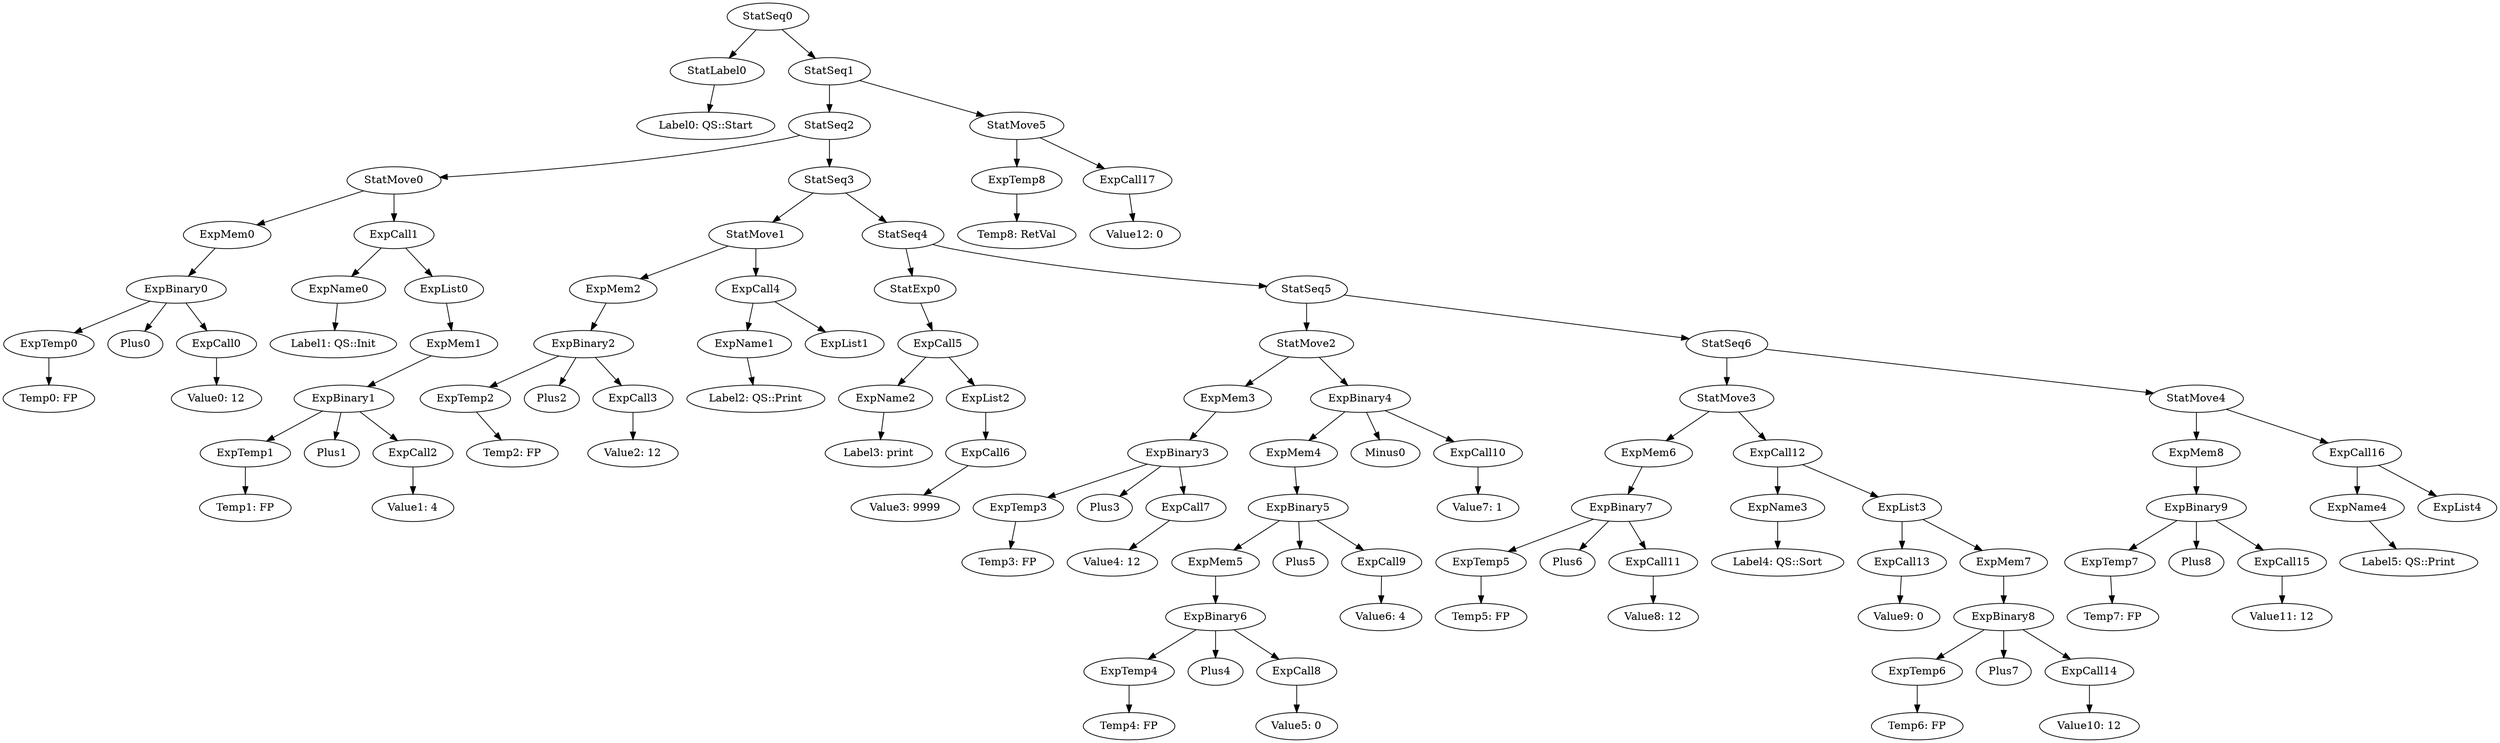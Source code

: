 digraph {
	ordering = out;
	ExpCall17 -> "Value12: 0";
	StatMove5 -> ExpTemp8;
	StatMove5 -> ExpCall17;
	ExpCall16 -> ExpName4;
	ExpCall16 -> ExpList4;
	StatMove4 -> ExpMem8;
	StatMove4 -> ExpCall16;
	StatSeq1 -> StatSeq2;
	StatSeq1 -> StatMove5;
	ExpMem8 -> ExpBinary9;
	ExpBinary9 -> ExpTemp7;
	ExpBinary9 -> Plus8;
	ExpBinary9 -> ExpCall15;
	StatSeq6 -> StatMove3;
	StatSeq6 -> StatMove4;
	ExpCall14 -> "Value10: 12";
	ExpBinary8 -> ExpTemp6;
	ExpBinary8 -> Plus7;
	ExpBinary8 -> ExpCall14;
	ExpTemp6 -> "Temp6: FP";
	ExpList3 -> ExpCall13;
	ExpList3 -> ExpMem7;
	ExpCall12 -> ExpName3;
	ExpCall12 -> ExpList3;
	ExpName3 -> "Label4: QS::Sort";
	StatMove3 -> ExpMem6;
	StatMove3 -> ExpCall12;
	ExpMem6 -> ExpBinary7;
	ExpCall11 -> "Value8: 12";
	ExpCall4 -> ExpName1;
	ExpCall4 -> ExpList1;
	ExpCall5 -> ExpName2;
	ExpCall5 -> ExpList2;
	ExpName1 -> "Label2: QS::Print";
	StatMove1 -> ExpMem2;
	StatMove1 -> ExpCall4;
	StatSeq5 -> StatMove2;
	StatSeq5 -> StatSeq6;
	ExpTemp2 -> "Temp2: FP";
	StatSeq2 -> StatMove0;
	StatSeq2 -> StatSeq3;
	ExpMem1 -> ExpBinary1;
	ExpBinary0 -> ExpTemp0;
	ExpBinary0 -> Plus0;
	ExpBinary0 -> ExpCall0;
	ExpName4 -> "Label5: QS::Print";
	ExpMem4 -> ExpBinary5;
	ExpCall2 -> "Value1: 4";
	ExpCall7 -> "Value4: 12";
	StatMove0 -> ExpMem0;
	StatMove0 -> ExpCall1;
	ExpList0 -> ExpMem1;
	ExpCall1 -> ExpName0;
	ExpCall1 -> ExpList0;
	ExpMem2 -> ExpBinary2;
	ExpCall0 -> "Value0: 12";
	StatSeq4 -> StatExp0;
	StatSeq4 -> StatSeq5;
	ExpTemp7 -> "Temp7: FP";
	ExpTemp0 -> "Temp0: FP";
	StatExp0 -> ExpCall5;
	StatSeq0 -> StatLabel0;
	StatSeq0 -> StatSeq1;
	ExpTemp1 -> "Temp1: FP";
	ExpName2 -> "Label3: print";
	ExpTemp5 -> "Temp5: FP";
	ExpTemp8 -> "Temp8: RetVal";
	ExpCall13 -> "Value9: 0";
	ExpBinary7 -> ExpTemp5;
	ExpBinary7 -> Plus6;
	ExpBinary7 -> ExpCall11;
	ExpMem5 -> ExpBinary6;
	StatLabel0 -> "Label0: QS::Start";
	ExpBinary2 -> ExpTemp2;
	ExpBinary2 -> Plus2;
	ExpBinary2 -> ExpCall3;
	ExpCall3 -> "Value2: 12";
	ExpBinary1 -> ExpTemp1;
	ExpBinary1 -> Plus1;
	ExpBinary1 -> ExpCall2;
	ExpCall8 -> "Value5: 0";
	ExpMem0 -> ExpBinary0;
	ExpBinary6 -> ExpTemp4;
	ExpBinary6 -> Plus4;
	ExpBinary6 -> ExpCall8;
	ExpName0 -> "Label1: QS::Init";
	ExpMem7 -> ExpBinary8;
	StatSeq3 -> StatMove1;
	StatSeq3 -> StatSeq4;
	ExpCall6 -> "Value3: 9999";
	ExpBinary4 -> ExpMem4;
	ExpBinary4 -> Minus0;
	ExpBinary4 -> ExpCall10;
	ExpCall15 -> "Value11: 12";
	ExpList2 -> ExpCall6;
	ExpTemp3 -> "Temp3: FP";
	ExpCall10 -> "Value7: 1";
	ExpBinary3 -> ExpTemp3;
	ExpBinary3 -> Plus3;
	ExpBinary3 -> ExpCall7;
	ExpMem3 -> ExpBinary3;
	ExpCall9 -> "Value6: 4";
	StatMove2 -> ExpMem3;
	StatMove2 -> ExpBinary4;
	ExpTemp4 -> "Temp4: FP";
	ExpBinary5 -> ExpMem5;
	ExpBinary5 -> Plus5;
	ExpBinary5 -> ExpCall9;
}

